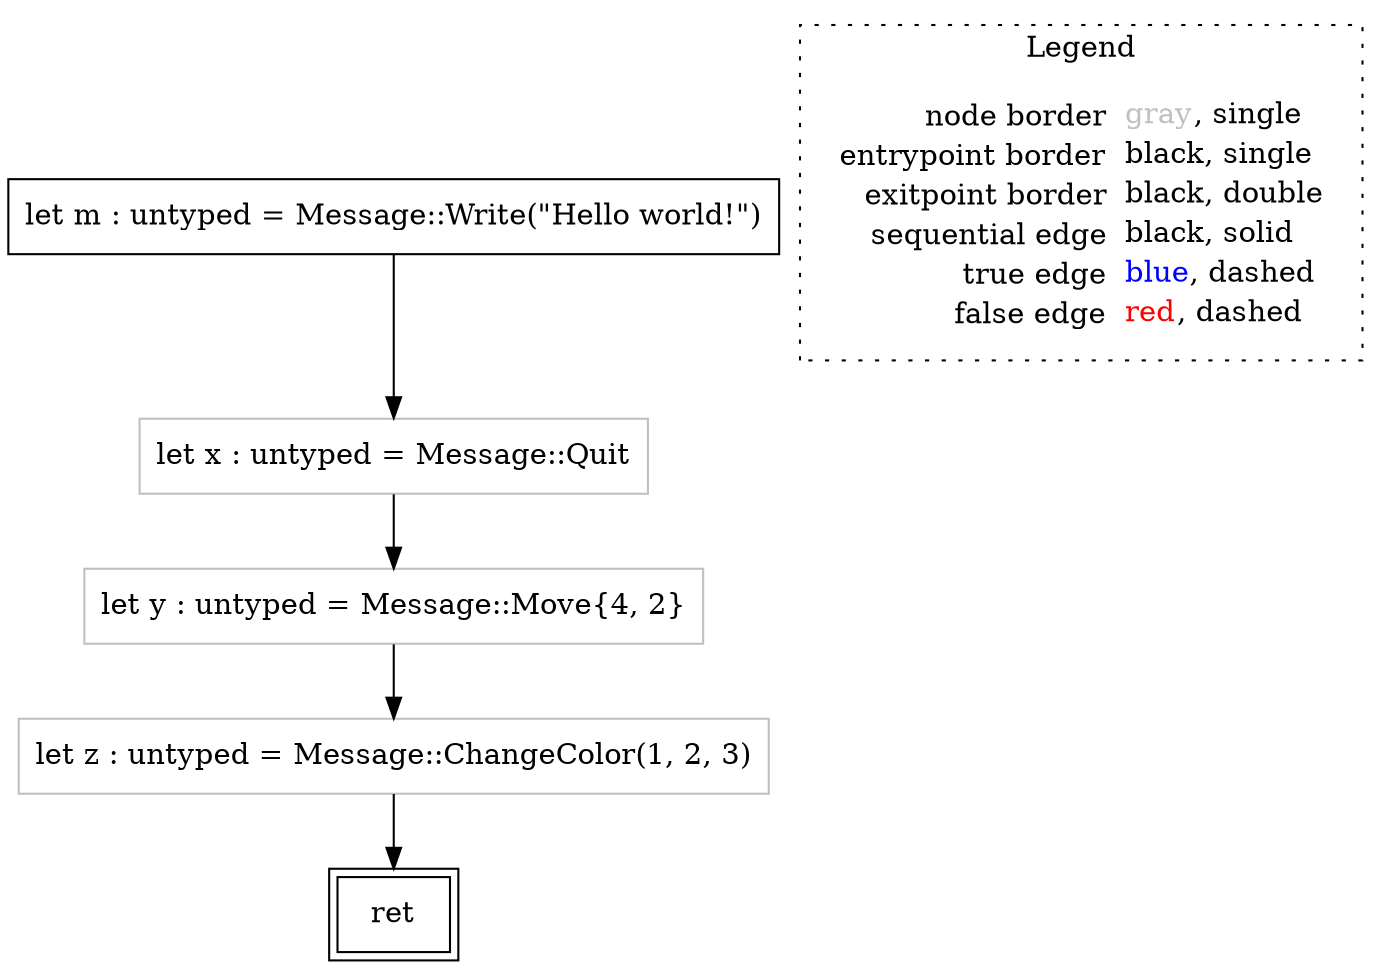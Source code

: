 digraph {
	"node0" [shape="rect",color="black",label=<let m : untyped = Message::Write(&quot;Hello world!&quot;)>];
	"node1" [shape="rect",color="black",peripheries="2",label=<ret>];
	"node2" [shape="rect",color="gray",label=<let z : untyped = Message::ChangeColor(1, 2, 3)>];
	"node3" [shape="rect",color="gray",label=<let x : untyped = Message::Quit>];
	"node4" [shape="rect",color="gray",label=<let y : untyped = Message::Move{4, 2}>];
	"node0" -> "node3" [color="black"];
	"node2" -> "node1" [color="black"];
	"node3" -> "node4" [color="black"];
	"node4" -> "node2" [color="black"];
subgraph cluster_legend {
	label="Legend";
	style=dotted;
	node [shape=plaintext];
	"legend" [label=<<table border="0" cellpadding="2" cellspacing="0" cellborder="0"><tr><td align="right">node border&nbsp;</td><td align="left"><font color="gray">gray</font>, single</td></tr><tr><td align="right">entrypoint border&nbsp;</td><td align="left"><font color="black">black</font>, single</td></tr><tr><td align="right">exitpoint border&nbsp;</td><td align="left"><font color="black">black</font>, double</td></tr><tr><td align="right">sequential edge&nbsp;</td><td align="left"><font color="black">black</font>, solid</td></tr><tr><td align="right">true edge&nbsp;</td><td align="left"><font color="blue">blue</font>, dashed</td></tr><tr><td align="right">false edge&nbsp;</td><td align="left"><font color="red">red</font>, dashed</td></tr></table>>];
}

}
